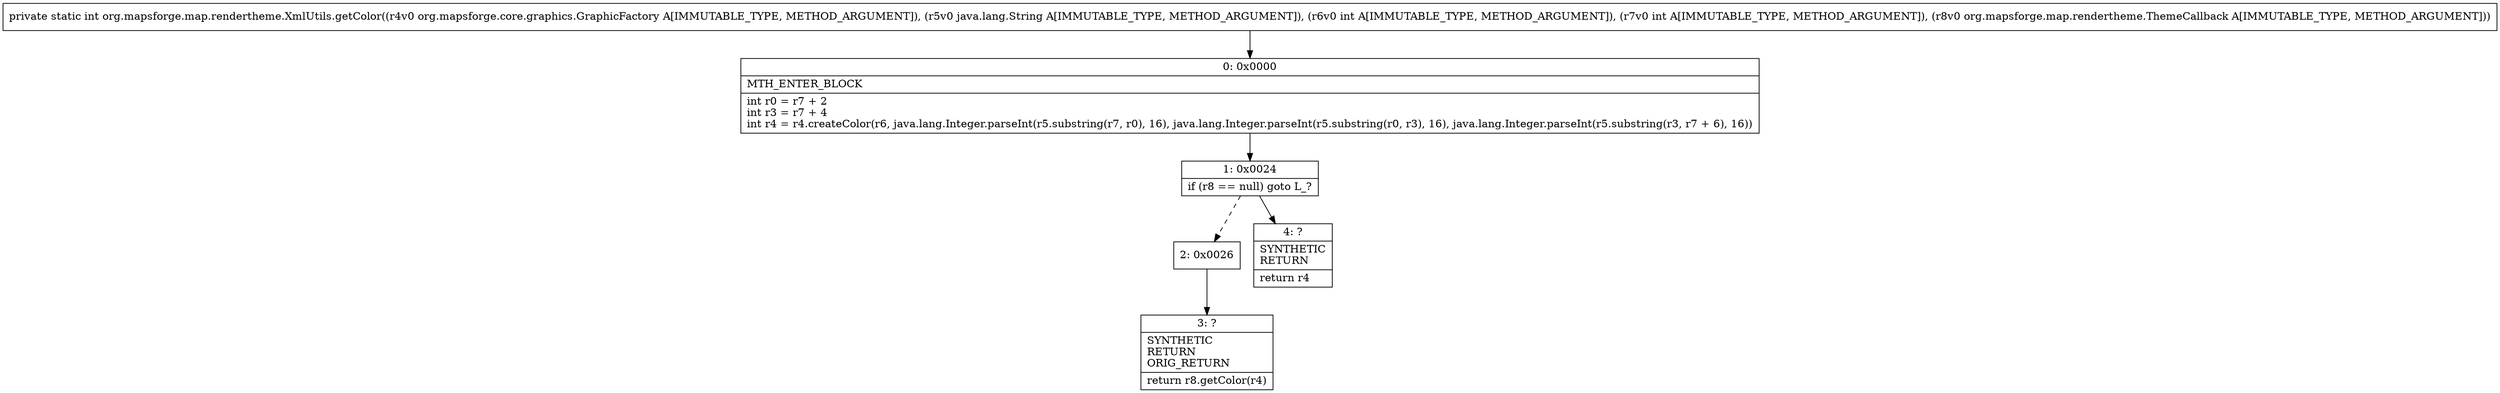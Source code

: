 digraph "CFG fororg.mapsforge.map.rendertheme.XmlUtils.getColor(Lorg\/mapsforge\/core\/graphics\/GraphicFactory;Ljava\/lang\/String;IILorg\/mapsforge\/map\/rendertheme\/ThemeCallback;)I" {
Node_0 [shape=record,label="{0\:\ 0x0000|MTH_ENTER_BLOCK\l|int r0 = r7 + 2\lint r3 = r7 + 4\lint r4 = r4.createColor(r6, java.lang.Integer.parseInt(r5.substring(r7, r0), 16), java.lang.Integer.parseInt(r5.substring(r0, r3), 16), java.lang.Integer.parseInt(r5.substring(r3, r7 + 6), 16))\l}"];
Node_1 [shape=record,label="{1\:\ 0x0024|if (r8 == null) goto L_?\l}"];
Node_2 [shape=record,label="{2\:\ 0x0026}"];
Node_3 [shape=record,label="{3\:\ ?|SYNTHETIC\lRETURN\lORIG_RETURN\l|return r8.getColor(r4)\l}"];
Node_4 [shape=record,label="{4\:\ ?|SYNTHETIC\lRETURN\l|return r4\l}"];
MethodNode[shape=record,label="{private static int org.mapsforge.map.rendertheme.XmlUtils.getColor((r4v0 org.mapsforge.core.graphics.GraphicFactory A[IMMUTABLE_TYPE, METHOD_ARGUMENT]), (r5v0 java.lang.String A[IMMUTABLE_TYPE, METHOD_ARGUMENT]), (r6v0 int A[IMMUTABLE_TYPE, METHOD_ARGUMENT]), (r7v0 int A[IMMUTABLE_TYPE, METHOD_ARGUMENT]), (r8v0 org.mapsforge.map.rendertheme.ThemeCallback A[IMMUTABLE_TYPE, METHOD_ARGUMENT])) }"];
MethodNode -> Node_0;
Node_0 -> Node_1;
Node_1 -> Node_2[style=dashed];
Node_1 -> Node_4;
Node_2 -> Node_3;
}


